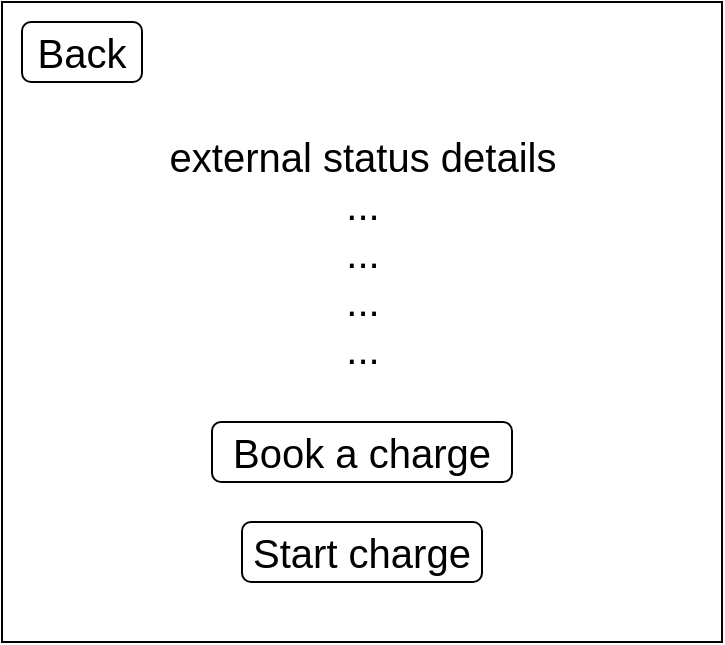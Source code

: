 <mxfile version="20.6.2" type="device"><diagram id="_gg9eRoXJpZ1KPsWaCFE" name="Page-1"><mxGraphModel dx="946" dy="543" grid="1" gridSize="10" guides="1" tooltips="1" connect="1" arrows="1" fold="1" page="1" pageScale="1" pageWidth="827" pageHeight="1169" math="0" shadow="0"><root><mxCell id="0"/><mxCell id="1" parent="0"/><mxCell id="m1bmyoxZ640nbLZtkMWV-7" value="" style="rounded=0;whiteSpace=wrap;html=1;fontSize=20;" parent="1" vertex="1"><mxGeometry x="140" width="360" height="320" as="geometry"/></mxCell><mxCell id="ommLm37x9KMgDQtuhBFL-8" value="external status details&lt;br&gt;...&lt;br&gt;...&lt;br&gt;...&lt;br&gt;..." style="text;html=1;strokeColor=none;fillColor=none;align=center;verticalAlign=middle;whiteSpace=wrap;rounded=0;fontSize=20;fontColor=#000000;" parent="1" vertex="1"><mxGeometry x="213.75" y="60" width="212.5" height="130" as="geometry"/></mxCell><mxCell id="ommLm37x9KMgDQtuhBFL-21" value="Start charge" style="rounded=1;whiteSpace=wrap;html=1;fontSize=20;fontColor=#000000;strokeColor=#000000;fillColor=#FFFFFF;" parent="1" vertex="1"><mxGeometry x="260" y="260" width="120" height="30" as="geometry"/></mxCell><mxCell id="k-a-ViYEgULc_OOC7hZY-1" value="Back" style="rounded=1;whiteSpace=wrap;html=1;fontSize=20;fontColor=#000000;strokeColor=#000000;fillColor=#FFFFFF;" vertex="1" parent="1"><mxGeometry x="150" y="10" width="60" height="30" as="geometry"/></mxCell><mxCell id="k-a-ViYEgULc_OOC7hZY-2" value="Book a charge" style="rounded=1;whiteSpace=wrap;html=1;fontSize=20;fontColor=#000000;strokeColor=#000000;fillColor=#FFFFFF;" vertex="1" parent="1"><mxGeometry x="245" y="210" width="150" height="30" as="geometry"/></mxCell></root></mxGraphModel></diagram></mxfile>